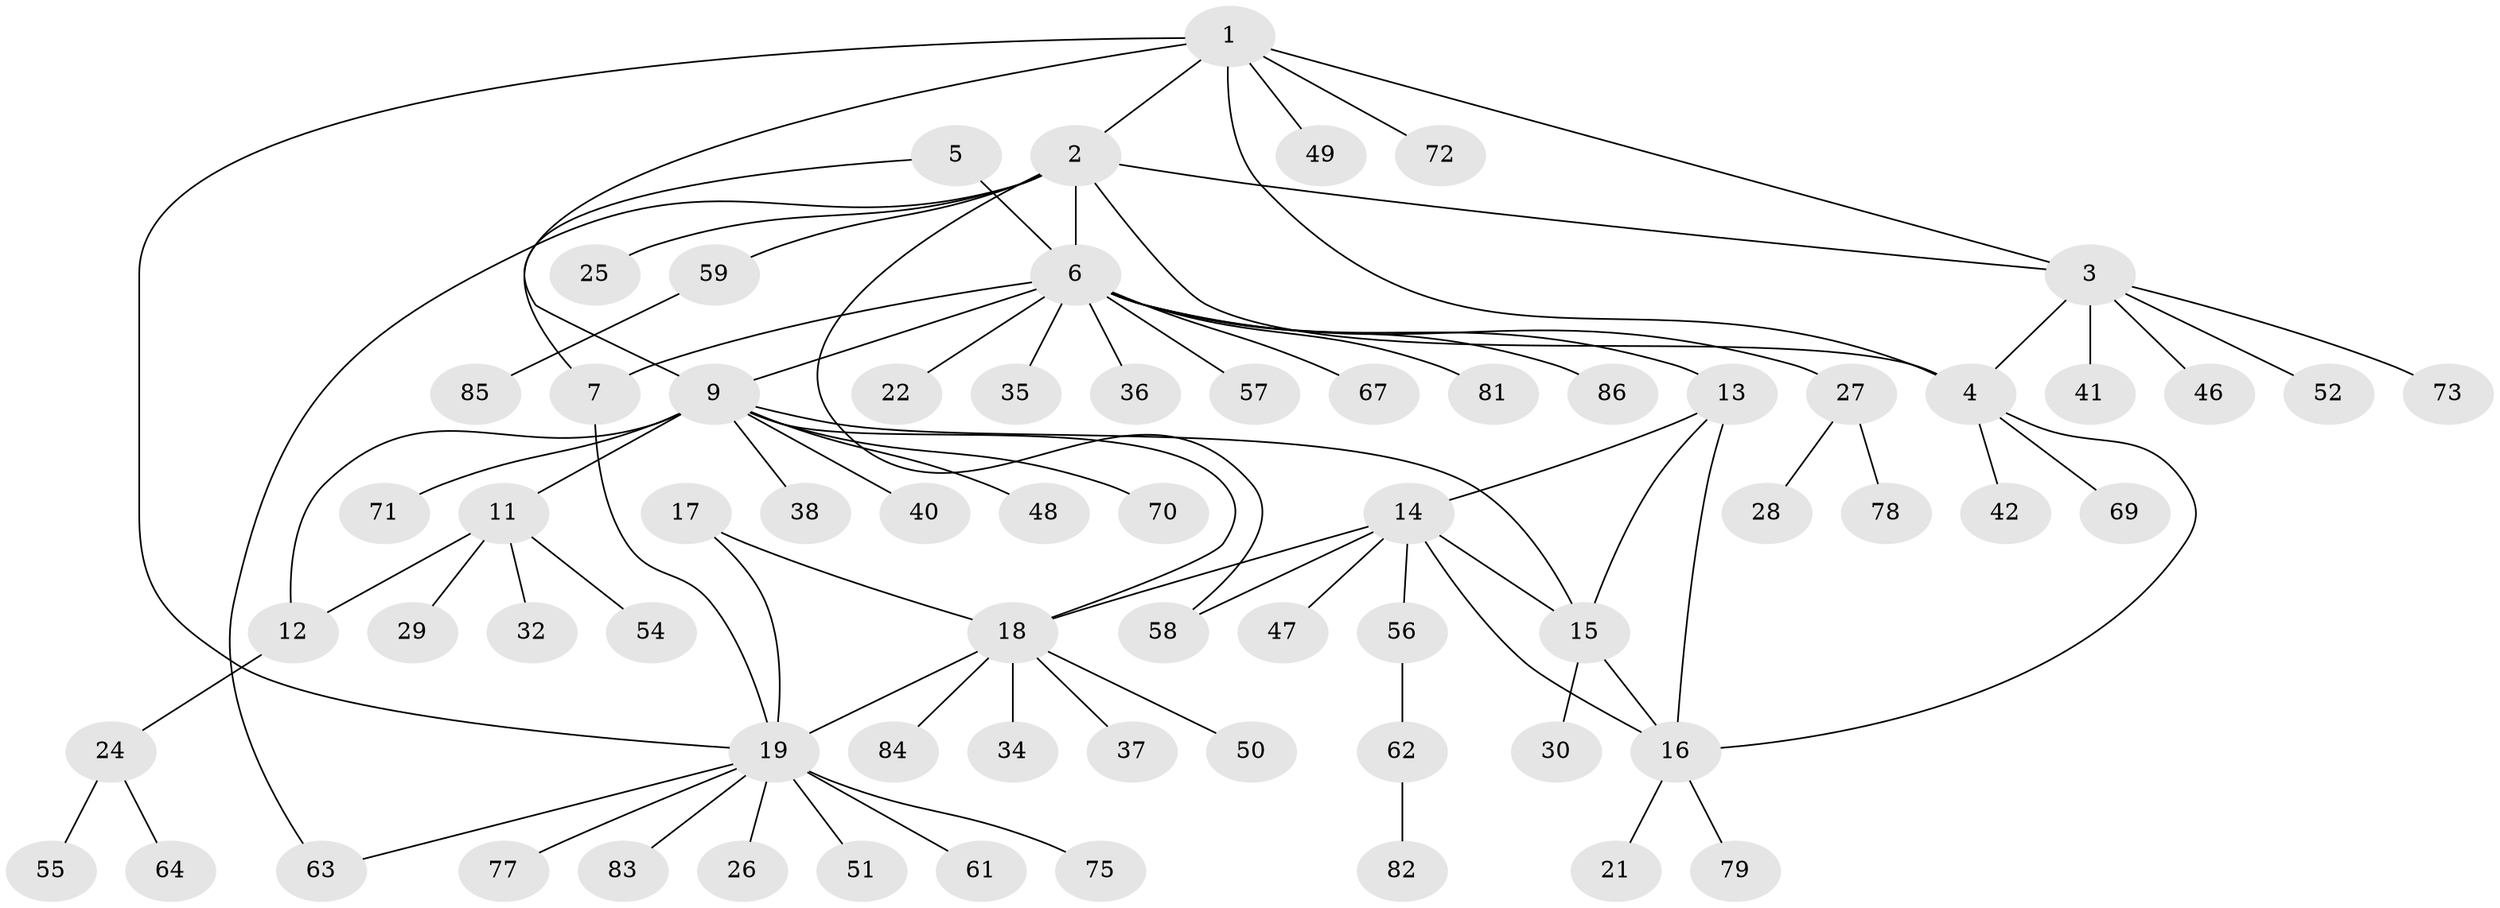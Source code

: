 // original degree distribution, {7: 0.05813953488372093, 9: 0.03488372093023256, 3: 0.08139534883720931, 4: 0.011627906976744186, 10: 0.023255813953488372, 5: 0.03488372093023256, 6: 0.03488372093023256, 8: 0.011627906976744186, 1: 0.5813953488372093, 2: 0.12790697674418605}
// Generated by graph-tools (version 1.1) at 2025/42/03/06/25 10:42:13]
// undirected, 68 vertices, 84 edges
graph export_dot {
graph [start="1"]
  node [color=gray90,style=filled];
  1 [super="+43"];
  2 [super="+76"];
  3 [super="+65"];
  4 [super="+45"];
  5;
  6 [super="+8"];
  7;
  9 [super="+10"];
  11 [super="+44"];
  12 [super="+60"];
  13 [super="+31"];
  14 [super="+39"];
  15 [super="+53"];
  16 [super="+74"];
  17;
  18 [super="+23"];
  19 [super="+20"];
  21;
  22;
  24;
  25;
  26 [super="+66"];
  27;
  28;
  29;
  30;
  32 [super="+33"];
  34;
  35;
  36;
  37;
  38;
  40;
  41;
  42;
  46;
  47;
  48;
  49;
  50;
  51;
  52;
  54;
  55;
  56;
  57;
  58;
  59 [super="+68"];
  61;
  62;
  63 [super="+80"];
  64;
  67;
  69;
  70;
  71;
  72;
  73;
  75;
  77;
  78;
  79;
  81;
  82;
  83;
  84;
  85;
  86;
  1 -- 2;
  1 -- 3;
  1 -- 4;
  1 -- 19;
  1 -- 72;
  1 -- 49;
  1 -- 9;
  2 -- 3;
  2 -- 4;
  2 -- 25;
  2 -- 58;
  2 -- 59;
  2 -- 63;
  2 -- 6 [weight=2];
  3 -- 4;
  3 -- 41;
  3 -- 46;
  3 -- 52;
  3 -- 73;
  4 -- 16;
  4 -- 42;
  4 -- 69;
  5 -- 6 [weight=2];
  5 -- 7;
  6 -- 7 [weight=2];
  6 -- 22;
  6 -- 36;
  6 -- 57;
  6 -- 67;
  6 -- 81;
  6 -- 35;
  6 -- 13 [weight=2];
  6 -- 86;
  6 -- 27;
  6 -- 9;
  7 -- 19;
  9 -- 11 [weight=2];
  9 -- 12 [weight=2];
  9 -- 18;
  9 -- 38;
  9 -- 70;
  9 -- 71;
  9 -- 40;
  9 -- 15;
  9 -- 48;
  11 -- 12;
  11 -- 29;
  11 -- 32;
  11 -- 54;
  12 -- 24;
  13 -- 14;
  13 -- 15;
  13 -- 16;
  14 -- 15;
  14 -- 16;
  14 -- 18;
  14 -- 47;
  14 -- 58;
  14 -- 56;
  15 -- 16;
  15 -- 30;
  16 -- 21;
  16 -- 79;
  17 -- 18;
  17 -- 19 [weight=2];
  18 -- 19 [weight=2];
  18 -- 34;
  18 -- 84;
  18 -- 50;
  18 -- 37;
  19 -- 51;
  19 -- 61;
  19 -- 75;
  19 -- 83;
  19 -- 26;
  19 -- 77;
  19 -- 63;
  24 -- 55;
  24 -- 64;
  27 -- 28;
  27 -- 78;
  56 -- 62;
  59 -- 85;
  62 -- 82;
}
